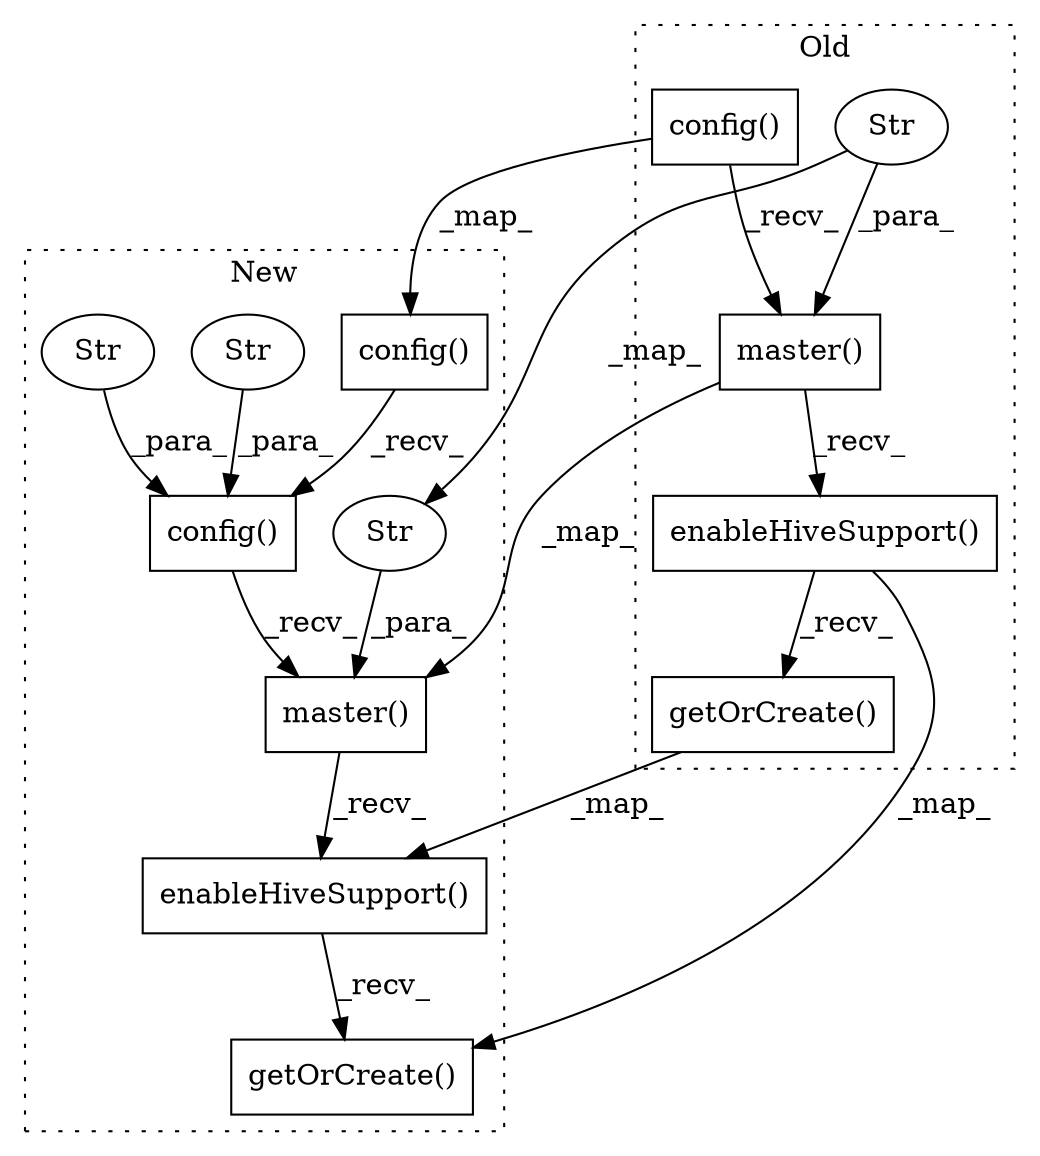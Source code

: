 digraph G {
subgraph cluster0 {
1 [label="getOrCreate()" a="75" s="1074" l="467" shape="box"];
3 [label="config()" a="75" s="1074,1138" l="28,1" shape="box"];
6 [label="enableHiveSupport()" a="75" s="1074" l="438" shape="box"];
10 [label="master()" a="75" s="1074,1482" l="398,1" shape="box"];
11 [label="Str" a="66" s="1472" l="10" shape="ellipse"];
label = "Old";
style="dotted";
}
subgraph cluster1 {
2 [label="enableHiveSupport()" a="75" s="1074" l="549" shape="box"];
4 [label="config()" a="75" s="1074,1138" l="28,1" shape="box"];
5 [label="getOrCreate()" a="75" s="1074" l="578" shape="box"];
7 [label="config()" a="75" s="1074,1249" l="82,1" shape="box"];
8 [label="Str" a="66" s="1156" l="31" shape="ellipse"];
9 [label="master()" a="75" s="1074,1593" l="509,1" shape="box"];
12 [label="Str" a="66" s="1583" l="10" shape="ellipse"];
13 [label="Str" a="66" s="1205" l="44" shape="ellipse"];
label = "New";
style="dotted";
}
1 -> 2 [label="_map_"];
2 -> 5 [label="_recv_"];
3 -> 4 [label="_map_"];
3 -> 10 [label="_recv_"];
4 -> 7 [label="_recv_"];
6 -> 1 [label="_recv_"];
6 -> 5 [label="_map_"];
7 -> 9 [label="_recv_"];
8 -> 7 [label="_para_"];
9 -> 2 [label="_recv_"];
10 -> 6 [label="_recv_"];
10 -> 9 [label="_map_"];
11 -> 10 [label="_para_"];
11 -> 12 [label="_map_"];
12 -> 9 [label="_para_"];
13 -> 7 [label="_para_"];
}